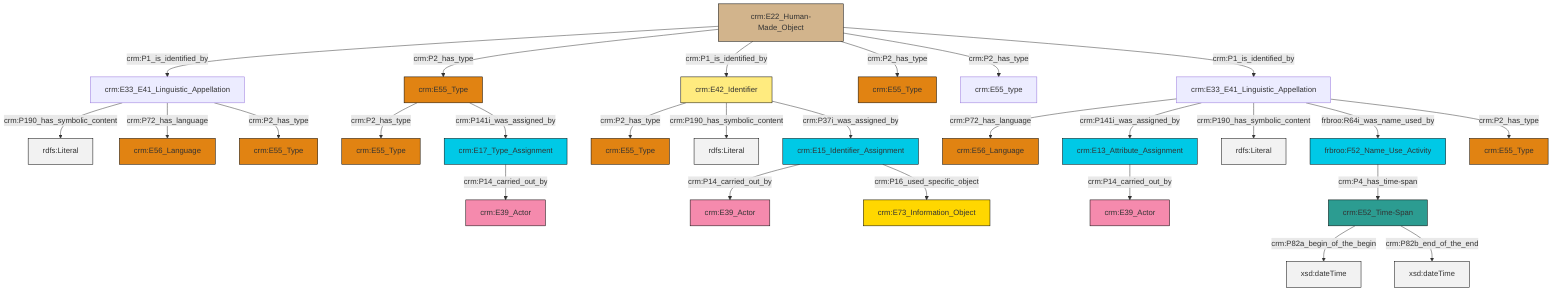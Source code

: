 graph TD
classDef Literal fill:#f2f2f2,stroke:#000000;
classDef CRM_Entity fill:#FFFFFF,stroke:#000000;
classDef Temporal_Entity fill:#00C9E6, stroke:#000000;
classDef Type fill:#E18312, stroke:#000000;
classDef Time-Span fill:#2C9C91, stroke:#000000;
classDef Appellation fill:#FFEB7F, stroke:#000000;
classDef Place fill:#008836, stroke:#000000;
classDef Persistent_Item fill:#B266B2, stroke:#000000;
classDef Conceptual_Object fill:#FFD700, stroke:#000000;
classDef Physical_Thing fill:#D2B48C, stroke:#000000;
classDef Actor fill:#f58aad, stroke:#000000;
classDef PC_Classes fill:#4ce600, stroke:#000000;
classDef Multi fill:#cccccc,stroke:#000000;

0["crm:E33_E41_Linguistic_Appellation"]:::Default -->|crm:P72_has_language| 1["crm:E56_Language"]:::Type
3["crm:E55_Type"]:::Type -->|crm:P2_has_type| 4["crm:E55_Type"]:::Type
7["crm:E42_Identifier"]:::Appellation -->|crm:P2_has_type| 5["crm:E55_Type"]:::Type
10["crm:E15_Identifier_Assignment"]:::Temporal_Entity -->|crm:P14_carried_out_by| 11["crm:E39_Actor"]:::Actor
10["crm:E15_Identifier_Assignment"]:::Temporal_Entity -->|crm:P16_used_specific_object| 12["crm:E73_Information_Object"]:::Conceptual_Object
14["crm:E13_Attribute_Assignment"]:::Temporal_Entity -->|crm:P14_carried_out_by| 15["crm:E39_Actor"]:::Actor
8["crm:E52_Time-Span"]:::Time-Span -->|crm:P82a_begin_of_the_begin| 16[xsd:dateTime]:::Literal
17["crm:E22_Human-Made_Object"]:::Physical_Thing -->|crm:P1_is_identified_by| 18["crm:E33_E41_Linguistic_Appellation"]:::Default
26["frbroo:F52_Name_Use_Activity"]:::Temporal_Entity -->|crm:P4_has_time-span| 8["crm:E52_Time-Span"]:::Time-Span
17["crm:E22_Human-Made_Object"]:::Physical_Thing -->|crm:P2_has_type| 3["crm:E55_Type"]:::Type
28["crm:E17_Type_Assignment"]:::Temporal_Entity -->|crm:P14_carried_out_by| 29["crm:E39_Actor"]:::Actor
0["crm:E33_E41_Linguistic_Appellation"]:::Default -->|crm:P141i_was_assigned_by| 14["crm:E13_Attribute_Assignment"]:::Temporal_Entity
18["crm:E33_E41_Linguistic_Appellation"]:::Default -->|crm:P190_has_symbolic_content| 32[rdfs:Literal]:::Literal
7["crm:E42_Identifier"]:::Appellation -->|crm:P190_has_symbolic_content| 36[rdfs:Literal]:::Literal
3["crm:E55_Type"]:::Type -->|crm:P141i_was_assigned_by| 28["crm:E17_Type_Assignment"]:::Temporal_Entity
17["crm:E22_Human-Made_Object"]:::Physical_Thing -->|crm:P1_is_identified_by| 7["crm:E42_Identifier"]:::Appellation
17["crm:E22_Human-Made_Object"]:::Physical_Thing -->|crm:P2_has_type| 38["crm:E55_Type"]:::Type
7["crm:E42_Identifier"]:::Appellation -->|crm:P37i_was_assigned_by| 10["crm:E15_Identifier_Assignment"]:::Temporal_Entity
0["crm:E33_E41_Linguistic_Appellation"]:::Default -->|crm:P190_has_symbolic_content| 42[rdfs:Literal]:::Literal
0["crm:E33_E41_Linguistic_Appellation"]:::Default -->|frbroo:R64i_was_name_used_by| 26["frbroo:F52_Name_Use_Activity"]:::Temporal_Entity
0["crm:E33_E41_Linguistic_Appellation"]:::Default -->|crm:P2_has_type| 20["crm:E55_Type"]:::Type
18["crm:E33_E41_Linguistic_Appellation"]:::Default -->|crm:P72_has_language| 39["crm:E56_Language"]:::Type
17["crm:E22_Human-Made_Object"]:::Physical_Thing -->|crm:P2_has_type| 24["crm:E55_type"]:::Default
18["crm:E33_E41_Linguistic_Appellation"]:::Default -->|crm:P2_has_type| 22["crm:E55_Type"]:::Type
17["crm:E22_Human-Made_Object"]:::Physical_Thing -->|crm:P1_is_identified_by| 0["crm:E33_E41_Linguistic_Appellation"]:::Default
8["crm:E52_Time-Span"]:::Time-Span -->|crm:P82b_end_of_the_end| 49[xsd:dateTime]:::Literal